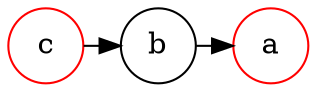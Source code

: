 digraph {
	node [shape=circle];
	a [color=red];
	c [color=red];
	c -> b -> a;
	{rank=same; a b c}
}
